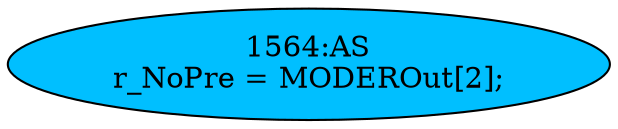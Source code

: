 strict digraph "" {
	node [label="\N"];
	"1564:AS"	 [ast="<pyverilog.vparser.ast.Assign object at 0x7fbdee0eeb50>",
		def_var="['r_NoPre']",
		fillcolor=deepskyblue,
		label="1564:AS
r_NoPre = MODEROut[2];",
		statements="[]",
		style=filled,
		typ=Assign,
		use_var="['MODEROut']"];
}
